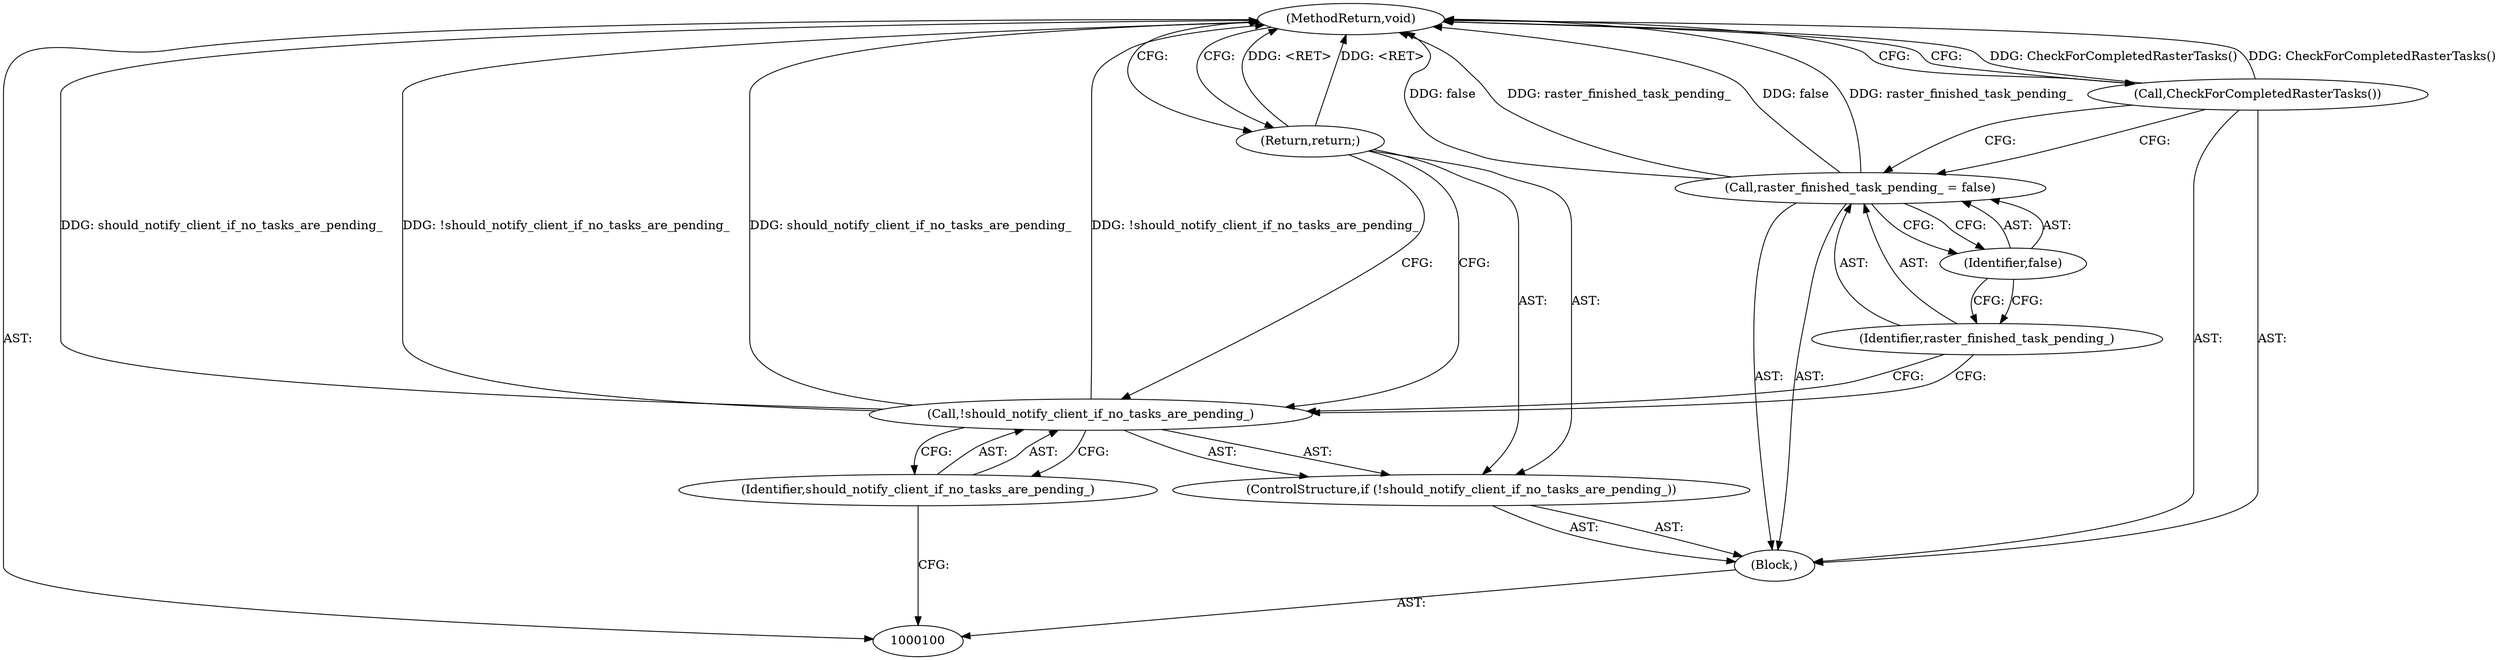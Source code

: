 digraph "0_Chrome_db97b49fdd856f33bd810db4564c6f2cc14be71a_0" {
"1000110" [label="(MethodReturn,void)"];
"1000101" [label="(Block,)"];
"1000102" [label="(ControlStructure,if (!should_notify_client_if_no_tasks_are_pending_))"];
"1000103" [label="(Call,!should_notify_client_if_no_tasks_are_pending_)"];
"1000104" [label="(Identifier,should_notify_client_if_no_tasks_are_pending_)"];
"1000105" [label="(Return,return;)"];
"1000106" [label="(Call,raster_finished_task_pending_ = false)"];
"1000107" [label="(Identifier,raster_finished_task_pending_)"];
"1000108" [label="(Identifier,false)"];
"1000109" [label="(Call,CheckForCompletedRasterTasks())"];
"1000110" -> "1000100"  [label="AST: "];
"1000110" -> "1000105"  [label="CFG: "];
"1000110" -> "1000109"  [label="CFG: "];
"1000106" -> "1000110"  [label="DDG: false"];
"1000106" -> "1000110"  [label="DDG: raster_finished_task_pending_"];
"1000103" -> "1000110"  [label="DDG: should_notify_client_if_no_tasks_are_pending_"];
"1000103" -> "1000110"  [label="DDG: !should_notify_client_if_no_tasks_are_pending_"];
"1000109" -> "1000110"  [label="DDG: CheckForCompletedRasterTasks()"];
"1000105" -> "1000110"  [label="DDG: <RET>"];
"1000101" -> "1000100"  [label="AST: "];
"1000102" -> "1000101"  [label="AST: "];
"1000106" -> "1000101"  [label="AST: "];
"1000109" -> "1000101"  [label="AST: "];
"1000102" -> "1000101"  [label="AST: "];
"1000103" -> "1000102"  [label="AST: "];
"1000105" -> "1000102"  [label="AST: "];
"1000103" -> "1000102"  [label="AST: "];
"1000103" -> "1000104"  [label="CFG: "];
"1000104" -> "1000103"  [label="AST: "];
"1000105" -> "1000103"  [label="CFG: "];
"1000107" -> "1000103"  [label="CFG: "];
"1000103" -> "1000110"  [label="DDG: should_notify_client_if_no_tasks_are_pending_"];
"1000103" -> "1000110"  [label="DDG: !should_notify_client_if_no_tasks_are_pending_"];
"1000104" -> "1000103"  [label="AST: "];
"1000104" -> "1000100"  [label="CFG: "];
"1000103" -> "1000104"  [label="CFG: "];
"1000105" -> "1000102"  [label="AST: "];
"1000105" -> "1000103"  [label="CFG: "];
"1000110" -> "1000105"  [label="CFG: "];
"1000105" -> "1000110"  [label="DDG: <RET>"];
"1000106" -> "1000101"  [label="AST: "];
"1000106" -> "1000108"  [label="CFG: "];
"1000107" -> "1000106"  [label="AST: "];
"1000108" -> "1000106"  [label="AST: "];
"1000109" -> "1000106"  [label="CFG: "];
"1000106" -> "1000110"  [label="DDG: false"];
"1000106" -> "1000110"  [label="DDG: raster_finished_task_pending_"];
"1000107" -> "1000106"  [label="AST: "];
"1000107" -> "1000103"  [label="CFG: "];
"1000108" -> "1000107"  [label="CFG: "];
"1000108" -> "1000106"  [label="AST: "];
"1000108" -> "1000107"  [label="CFG: "];
"1000106" -> "1000108"  [label="CFG: "];
"1000109" -> "1000101"  [label="AST: "];
"1000109" -> "1000106"  [label="CFG: "];
"1000110" -> "1000109"  [label="CFG: "];
"1000109" -> "1000110"  [label="DDG: CheckForCompletedRasterTasks()"];
}
